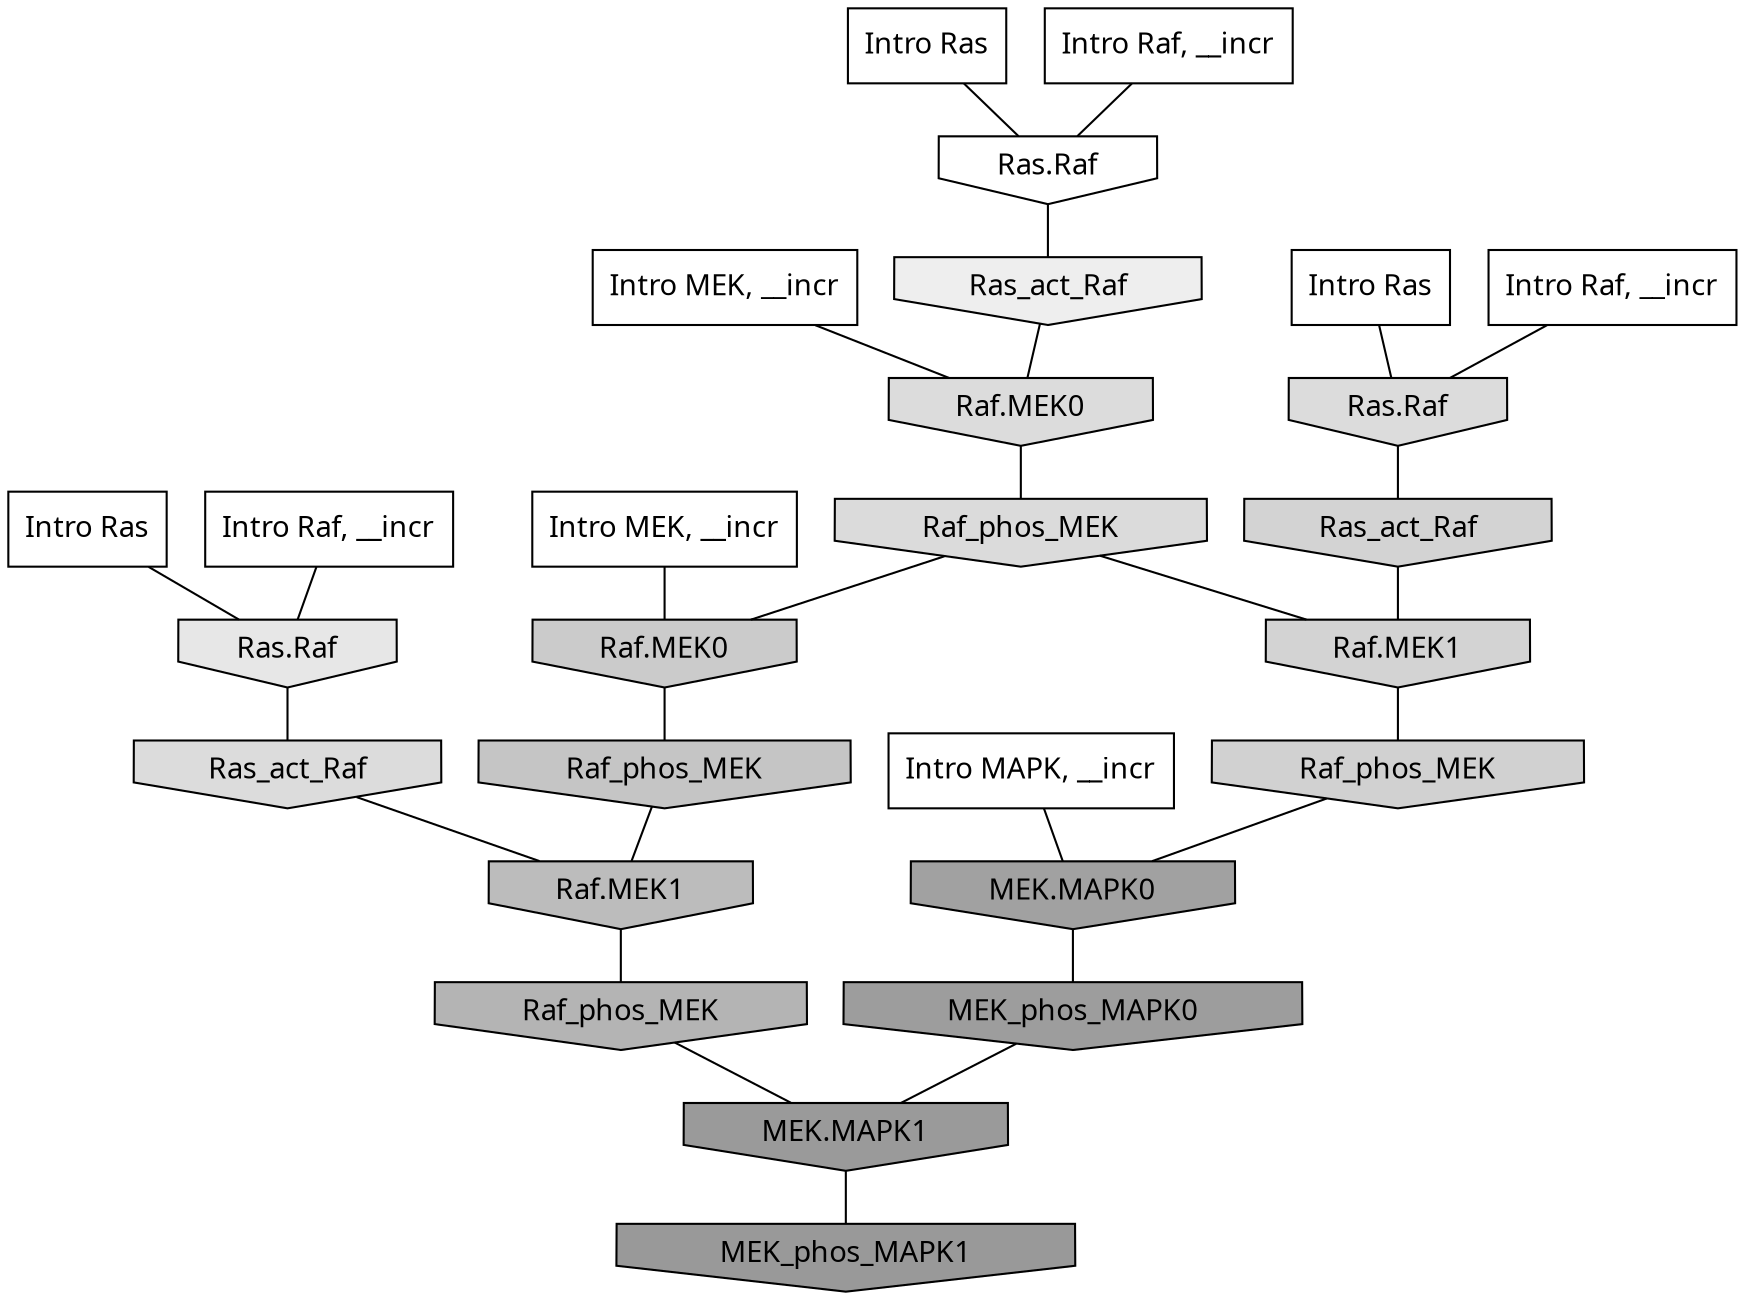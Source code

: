 digraph G{
  rankdir="TB";
  ranksep=0.30;
  node [fontname="CMU Serif"];
  edge [fontname="CMU Serif"];
  
  11 [label="Intro Ras", shape=rectangle, style=filled, fillcolor="0.000 0.000 1.000"]
  
  21 [label="Intro Ras", shape=rectangle, style=filled, fillcolor="0.000 0.000 1.000"]
  
  55 [label="Intro Ras", shape=rectangle, style=filled, fillcolor="0.000 0.000 1.000"]
  
  408 [label="Intro Raf, __incr", shape=rectangle, style=filled, fillcolor="0.000 0.000 1.000"]
  
  612 [label="Intro Raf, __incr", shape=rectangle, style=filled, fillcolor="0.000 0.000 1.000"]
  
  1038 [label="Intro Raf, __incr", shape=rectangle, style=filled, fillcolor="0.000 0.000 1.000"]
  
  1663 [label="Intro MEK, __incr", shape=rectangle, style=filled, fillcolor="0.000 0.000 1.000"]
  
  2062 [label="Intro MEK, __incr", shape=rectangle, style=filled, fillcolor="0.000 0.000 1.000"]
  
  2703 [label="Intro MAPK, __incr", shape=rectangle, style=filled, fillcolor="0.000 0.000 1.000"]
  
  3205 [label="Ras.Raf", shape=invhouse, style=filled, fillcolor="0.000 0.000 1.000"]
  
  3805 [label="Ras_act_Raf", shape=invhouse, style=filled, fillcolor="0.000 0.000 0.932"]
  
  4185 [label="Ras.Raf", shape=invhouse, style=filled, fillcolor="0.000 0.000 0.905"]
  
  4794 [label="Raf.MEK0", shape=invhouse, style=filled, fillcolor="0.000 0.000 0.862"]
  
  4812 [label="Ras.Raf", shape=invhouse, style=filled, fillcolor="0.000 0.000 0.861"]
  
  4825 [label="Ras_act_Raf", shape=invhouse, style=filled, fillcolor="0.000 0.000 0.860"]
  
  4870 [label="Raf_phos_MEK", shape=invhouse, style=filled, fillcolor="0.000 0.000 0.857"]
  
  5395 [label="Ras_act_Raf", shape=invhouse, style=filled, fillcolor="0.000 0.000 0.825"]
  
  5398 [label="Raf.MEK1", shape=invhouse, style=filled, fillcolor="0.000 0.000 0.825"]
  
  5461 [label="Raf_phos_MEK", shape=invhouse, style=filled, fillcolor="0.000 0.000 0.819"]
  
  5909 [label="Raf.MEK0", shape=invhouse, style=filled, fillcolor="0.000 0.000 0.793"]
  
  6320 [label="Raf_phos_MEK", shape=invhouse, style=filled, fillcolor="0.000 0.000 0.770"]
  
  7090 [label="Raf.MEK1", shape=invhouse, style=filled, fillcolor="0.000 0.000 0.738"]
  
  8003 [label="Raf_phos_MEK", shape=invhouse, style=filled, fillcolor="0.000 0.000 0.707"]
  
  10871 [label="MEK.MAPK0", shape=invhouse, style=filled, fillcolor="0.000 0.000 0.630"]
  
  11663 [label="MEK_phos_MAPK0", shape=invhouse, style=filled, fillcolor="0.000 0.000 0.614"]
  
  12282 [label="MEK.MAPK1", shape=invhouse, style=filled, fillcolor="0.000 0.000 0.602"]
  
  12402 [label="MEK_phos_MAPK1", shape=invhouse, style=filled, fillcolor="0.000 0.000 0.600"]
  
  
  12282 -> 12402 [dir=none, color="0.000 0.000 0.000"] 
  11663 -> 12282 [dir=none, color="0.000 0.000 0.000"] 
  10871 -> 11663 [dir=none, color="0.000 0.000 0.000"] 
  8003 -> 12282 [dir=none, color="0.000 0.000 0.000"] 
  7090 -> 8003 [dir=none, color="0.000 0.000 0.000"] 
  6320 -> 7090 [dir=none, color="0.000 0.000 0.000"] 
  5909 -> 6320 [dir=none, color="0.000 0.000 0.000"] 
  5461 -> 10871 [dir=none, color="0.000 0.000 0.000"] 
  5398 -> 5461 [dir=none, color="0.000 0.000 0.000"] 
  5395 -> 5398 [dir=none, color="0.000 0.000 0.000"] 
  4870 -> 5398 [dir=none, color="0.000 0.000 0.000"] 
  4870 -> 5909 [dir=none, color="0.000 0.000 0.000"] 
  4825 -> 7090 [dir=none, color="0.000 0.000 0.000"] 
  4812 -> 5395 [dir=none, color="0.000 0.000 0.000"] 
  4794 -> 4870 [dir=none, color="0.000 0.000 0.000"] 
  4185 -> 4825 [dir=none, color="0.000 0.000 0.000"] 
  3805 -> 4794 [dir=none, color="0.000 0.000 0.000"] 
  3205 -> 3805 [dir=none, color="0.000 0.000 0.000"] 
  2703 -> 10871 [dir=none, color="0.000 0.000 0.000"] 
  2062 -> 5909 [dir=none, color="0.000 0.000 0.000"] 
  1663 -> 4794 [dir=none, color="0.000 0.000 0.000"] 
  1038 -> 4185 [dir=none, color="0.000 0.000 0.000"] 
  612 -> 3205 [dir=none, color="0.000 0.000 0.000"] 
  408 -> 4812 [dir=none, color="0.000 0.000 0.000"] 
  55 -> 3205 [dir=none, color="0.000 0.000 0.000"] 
  21 -> 4812 [dir=none, color="0.000 0.000 0.000"] 
  11 -> 4185 [dir=none, color="0.000 0.000 0.000"] 
  
  }
